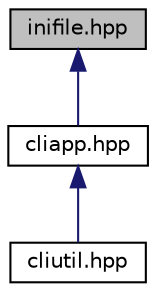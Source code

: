 digraph "inifile.hpp"
{
  edge [fontname="Helvetica",fontsize="10",labelfontname="Helvetica",labelfontsize="10"];
  node [fontname="Helvetica",fontsize="10",shape=record];
  Node13 [label="inifile.hpp",height=0.2,width=0.4,color="black", fillcolor="grey75", style="filled", fontcolor="black"];
  Node13 -> Node14 [dir="back",color="midnightblue",fontsize="10",style="solid",fontname="Helvetica"];
  Node14 -> Node15 [dir="back",color="midnightblue",fontsize="10",style="solid",fontname="Helvetica"];
  Node14 [label="cliapp.hpp",height=0.2,width=0.4,color="black", fillcolor="white", style="filled",URL="$cliapp_8hpp.html"];
  Node15 [label="cliutil.hpp",height=0.2,width=0.4,color="black", fillcolor="white", style="filled",URL="$cliutil_8hpp.html"];
}

